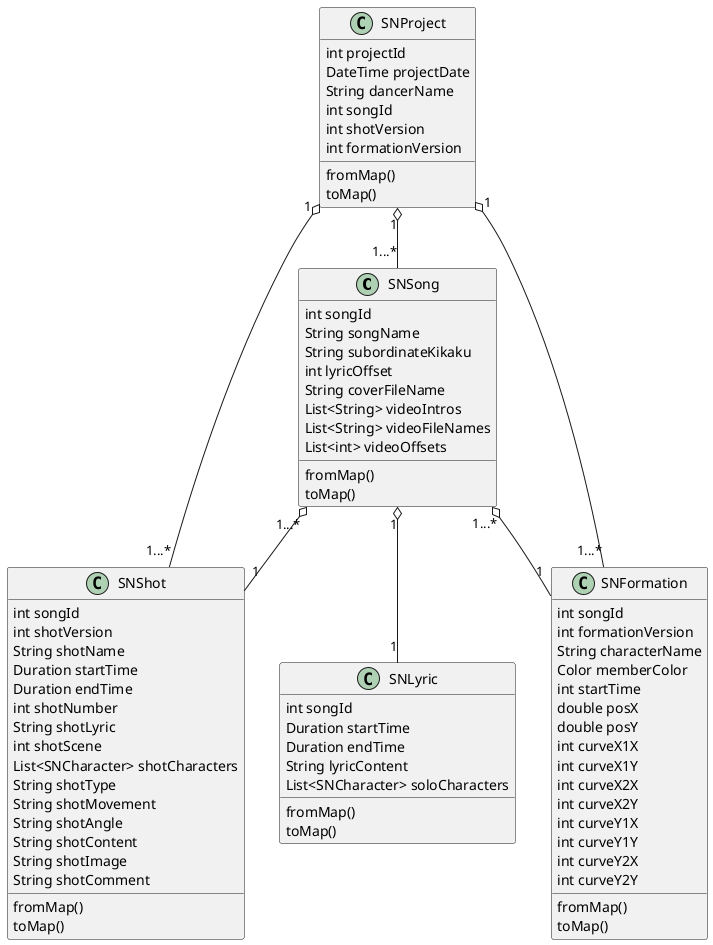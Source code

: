 @startuml Class


SNSong "1" o-- "1" SNLyric
SNSong "1...*" o-- "1" SNShot
SNSong "1...*" o-- "1" SNFormation
SNProject "1" o-- "1...*" SNSong
SNProject "1" o-- "1...*" SNShot
SNProject "1" o-- "1...*" SNFormation

class SNProject {
    int projectId
    DateTime projectDate
    String dancerName
    int songId
    int shotVersion
    int formationVersion
    fromMap()
    toMap()
}

class SNSong {
    int songId
    String songName
    String subordinateKikaku
    int lyricOffset
    String coverFileName
    List<String> videoIntros
    List<String> videoFileNames
    List<int> videoOffsets
    fromMap()
    toMap()
}

class SNShot {
    int songId
    int shotVersion
    String shotName
    Duration startTime
    Duration endTime
    int shotNumber
    String shotLyric
    int shotScene
    List<SNCharacter> shotCharacters
    String shotType
    String shotMovement
    String shotAngle
    String shotContent
    String shotImage
    String shotComment
    fromMap()
    toMap()
}

class SNLyric {
    int songId
    Duration startTime
    Duration endTime
    String lyricContent
    List<SNCharacter> soloCharacters
    fromMap()
    toMap()
}

class SNFormation {
    int songId
    int formationVersion
    String characterName
    Color memberColor
    int startTime
    double posX
    double posY
    int curveX1X
    int curveX1Y
    int curveX2X
    int curveX2Y
    int curveY1X
    int curveY1Y
    int curveY2X
    int curveY2Y
    fromMap()
    toMap()
}

@enduml